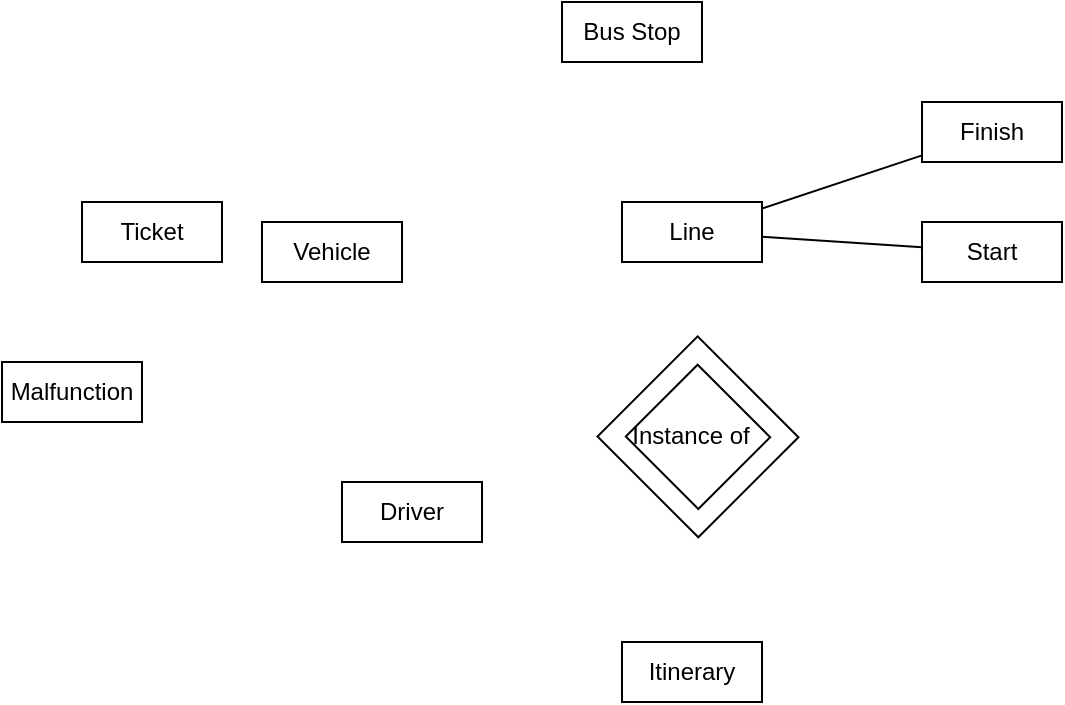 <mxfile version="20.5.1" type="github">
  <diagram name="Page-1" id="74e2e168-ea6b-b213-b513-2b3c1d86103e">
    <mxGraphModel dx="708" dy="397" grid="1" gridSize="10" guides="1" tooltips="1" connect="1" arrows="1" fold="1" page="1" pageScale="1" pageWidth="1600" pageHeight="1200" background="none" math="0" shadow="0">
      <root>
        <mxCell id="0" />
        <mxCell id="1" parent="0" />
        <mxCell id="RQqygvgA-cGsSz0pc4jh-1" value="&lt;div&gt;Vehicle&lt;/div&gt;" style="rounded=0;whiteSpace=wrap;html=1;" vertex="1" parent="1">
          <mxGeometry x="350" y="150" width="70" height="30" as="geometry" />
        </mxCell>
        <mxCell id="RQqygvgA-cGsSz0pc4jh-5" value="&lt;div&gt;Driver&lt;/div&gt;" style="rounded=0;whiteSpace=wrap;html=1;" vertex="1" parent="1">
          <mxGeometry x="390" y="280" width="70" height="30" as="geometry" />
        </mxCell>
        <mxCell id="RQqygvgA-cGsSz0pc4jh-10" value="Bus Stop" style="rounded=0;whiteSpace=wrap;html=1;" vertex="1" parent="1">
          <mxGeometry x="500" y="40" width="70" height="30" as="geometry" />
        </mxCell>
        <mxCell id="RQqygvgA-cGsSz0pc4jh-11" value="&lt;div&gt;Line&lt;/div&gt;" style="rounded=0;whiteSpace=wrap;html=1;" vertex="1" parent="1">
          <mxGeometry x="530" y="140" width="70" height="30" as="geometry" />
        </mxCell>
        <mxCell id="RQqygvgA-cGsSz0pc4jh-12" value="&lt;div&gt;Itinerary&lt;/div&gt;" style="rounded=0;whiteSpace=wrap;html=1;" vertex="1" parent="1">
          <mxGeometry x="530" y="360" width="70" height="30" as="geometry" />
        </mxCell>
        <mxCell id="RQqygvgA-cGsSz0pc4jh-13" value="&lt;div&gt;Malfunction&lt;/div&gt;" style="rounded=0;whiteSpace=wrap;html=1;" vertex="1" parent="1">
          <mxGeometry x="220" y="220" width="70" height="30" as="geometry" />
        </mxCell>
        <mxCell id="RQqygvgA-cGsSz0pc4jh-14" value="&lt;div&gt;Ticket&lt;/div&gt;" style="rounded=0;whiteSpace=wrap;html=1;" vertex="1" parent="1">
          <mxGeometry x="260" y="140" width="70" height="30" as="geometry" />
        </mxCell>
        <mxCell id="RQqygvgA-cGsSz0pc4jh-15" value="&lt;div&gt;Start&lt;/div&gt;" style="rounded=0;whiteSpace=wrap;html=1;" vertex="1" parent="1">
          <mxGeometry x="680" y="150" width="70" height="30" as="geometry" />
        </mxCell>
        <mxCell id="RQqygvgA-cGsSz0pc4jh-16" value="Finish" style="rounded=0;whiteSpace=wrap;html=1;" vertex="1" parent="1">
          <mxGeometry x="680" y="90" width="70" height="30" as="geometry" />
        </mxCell>
        <mxCell id="RQqygvgA-cGsSz0pc4jh-19" value="" style="verticalLabelPosition=bottom;verticalAlign=top;html=1;shape=mxgraph.basic.frame;dx=10;rotation=45;" vertex="1" parent="1">
          <mxGeometry x="532.35" y="222.03" width="71.28" height="70.8" as="geometry" />
        </mxCell>
        <mxCell id="RQqygvgA-cGsSz0pc4jh-25" value="" style="endArrow=none;html=1;rounded=0;" edge="1" parent="1" source="RQqygvgA-cGsSz0pc4jh-16" target="RQqygvgA-cGsSz0pc4jh-11">
          <mxGeometry width="50" height="50" relative="1" as="geometry">
            <mxPoint x="440" y="240" as="sourcePoint" />
            <mxPoint x="490" y="190" as="targetPoint" />
          </mxGeometry>
        </mxCell>
        <mxCell id="RQqygvgA-cGsSz0pc4jh-26" value="" style="endArrow=none;html=1;rounded=0;" edge="1" parent="1" source="RQqygvgA-cGsSz0pc4jh-15" target="RQqygvgA-cGsSz0pc4jh-11">
          <mxGeometry width="50" height="50" relative="1" as="geometry">
            <mxPoint x="440" y="240" as="sourcePoint" />
            <mxPoint x="490" y="190" as="targetPoint" />
          </mxGeometry>
        </mxCell>
        <mxCell id="RQqygvgA-cGsSz0pc4jh-33" value="Instance of" style="text;html=1;align=center;verticalAlign=middle;resizable=0;points=[];autosize=1;strokeColor=none;fillColor=none;" vertex="1" parent="1">
          <mxGeometry x="523.63" y="242.43" width="80" height="30" as="geometry" />
        </mxCell>
      </root>
    </mxGraphModel>
  </diagram>
</mxfile>
